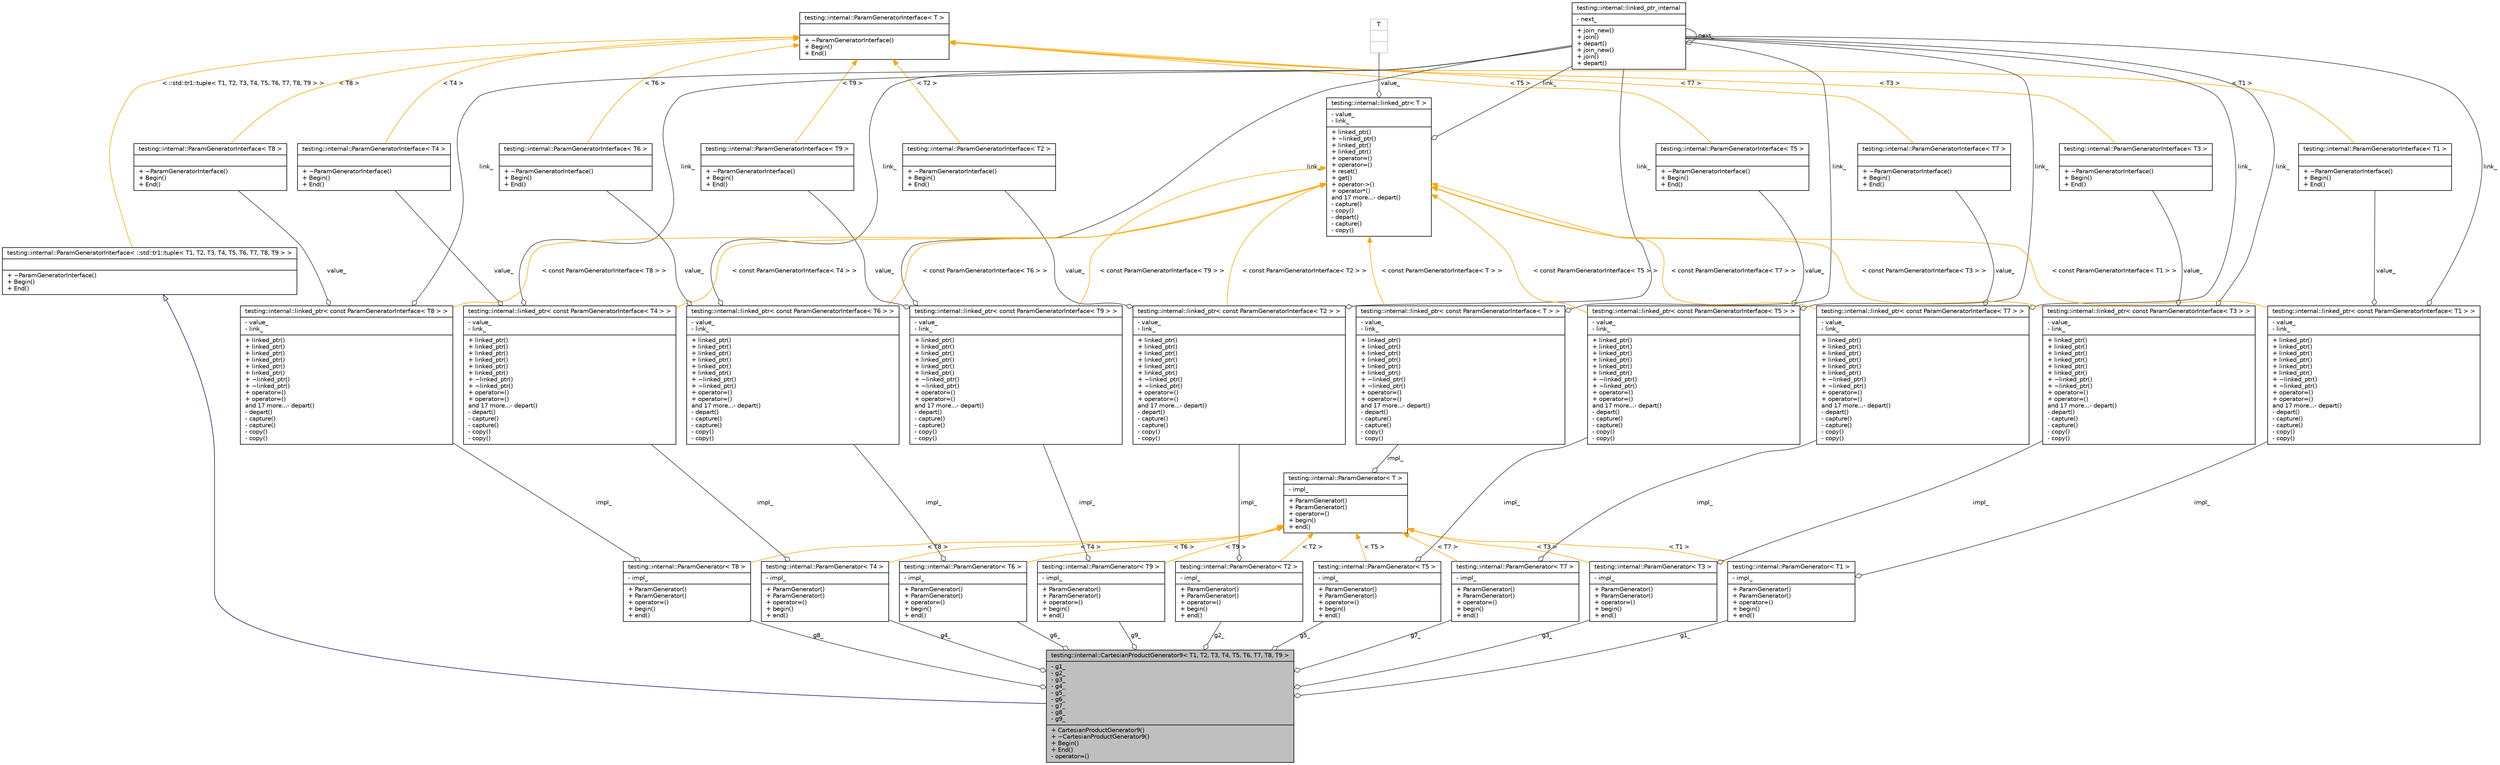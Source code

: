 digraph G
{
  edge [fontname="Helvetica",fontsize="10",labelfontname="Helvetica",labelfontsize="10"];
  node [fontname="Helvetica",fontsize="10",shape=record];
  Node1 [label="{testing::internal::CartesianProductGenerator9\< T1, T2, T3, T4, T5, T6, T7, T8, T9 \>\n|- g1_\l- g2_\l- g3_\l- g4_\l- g5_\l- g6_\l- g7_\l- g8_\l- g9_\l|+ CartesianProductGenerator9()\l+ ~CartesianProductGenerator9()\l+ Begin()\l+ End()\l- operator=()\l}",height=0.2,width=0.4,color="black", fillcolor="grey75", style="filled" fontcolor="black"];
  Node2 -> Node1 [dir="back",color="midnightblue",fontsize="10",style="solid",arrowtail="onormal",fontname="Helvetica"];
  Node2 [label="{testing::internal::ParamGeneratorInterface\< ::std::tr1::tuple\< T1, T2, T3, T4, T5, T6, T7, T8, T9 \> \>\n||+ ~ParamGeneratorInterface()\l+ Begin()\l+ End()\l}",height=0.2,width=0.4,color="black", fillcolor="white", style="filled",URL="$classtesting_1_1internal_1_1ParamGeneratorInterface.html"];
  Node3 -> Node2 [dir="back",color="orange",fontsize="10",style="solid",label=" \< ::std::tr1::tuple\< T1, T2, T3, T4, T5, T6, T7, T8, T9 \> \>" ,fontname="Helvetica"];
  Node3 [label="{testing::internal::ParamGeneratorInterface\< T \>\n||+ ~ParamGeneratorInterface()\l+ Begin()\l+ End()\l}",height=0.2,width=0.4,color="black", fillcolor="white", style="filled",URL="$classtesting_1_1internal_1_1ParamGeneratorInterface.html"];
  Node4 -> Node1 [color="grey25",fontsize="10",style="solid",label=" g2_" ,arrowhead="odiamond",fontname="Helvetica"];
  Node4 [label="{testing::internal::ParamGenerator\< T2 \>\n|- impl_\l|+ ParamGenerator()\l+ ParamGenerator()\l+ operator=()\l+ begin()\l+ end()\l}",height=0.2,width=0.4,color="black", fillcolor="white", style="filled",URL="$classtesting_1_1internal_1_1ParamGenerator.html"];
  Node5 -> Node4 [color="grey25",fontsize="10",style="solid",label=" impl_" ,arrowhead="odiamond",fontname="Helvetica"];
  Node5 [label="{testing::internal::linked_ptr\< const ParamGeneratorInterface\< T2 \> \>\n|- value_\l- link_\l|+ linked_ptr()\l+ linked_ptr()\l+ linked_ptr()\l+ linked_ptr()\l+ linked_ptr()\l+ linked_ptr()\l+ ~linked_ptr()\l+ ~linked_ptr()\l+ operator=()\l+ operator=()\land 17 more...- depart()\l- depart()\l- capture()\l- capture()\l- copy()\l- copy()\l}",height=0.2,width=0.4,color="black", fillcolor="white", style="filled",URL="$classtesting_1_1internal_1_1linked__ptr.html"];
  Node6 -> Node5 [color="grey25",fontsize="10",style="solid",label=" link_" ,arrowhead="odiamond",fontname="Helvetica"];
  Node6 [label="{testing::internal::linked_ptr_internal\n|- next_\l|+ join_new()\l+ join()\l+ depart()\l+ join_new()\l+ join()\l+ depart()\l}",height=0.2,width=0.4,color="black", fillcolor="white", style="filled",URL="$classtesting_1_1internal_1_1linked__ptr__internal.html"];
  Node6 -> Node6 [color="grey25",fontsize="10",style="solid",label=" next_" ,arrowhead="odiamond",fontname="Helvetica"];
  Node7 -> Node5 [color="grey25",fontsize="10",style="solid",label=" value_" ,arrowhead="odiamond",fontname="Helvetica"];
  Node7 [label="{testing::internal::ParamGeneratorInterface\< T2 \>\n||+ ~ParamGeneratorInterface()\l+ Begin()\l+ End()\l}",height=0.2,width=0.4,color="black", fillcolor="white", style="filled",URL="$classtesting_1_1internal_1_1ParamGeneratorInterface.html"];
  Node3 -> Node7 [dir="back",color="orange",fontsize="10",style="solid",label=" \< T2 \>" ,fontname="Helvetica"];
  Node8 -> Node5 [dir="back",color="orange",fontsize="10",style="solid",label=" \< const ParamGeneratorInterface\< T2 \> \>" ,fontname="Helvetica"];
  Node8 [label="{testing::internal::linked_ptr\< T \>\n|- value_\l- link_\l|+ linked_ptr()\l+ ~linked_ptr()\l+ linked_ptr()\l+ linked_ptr()\l+ operator=()\l+ operator=()\l+ reset()\l+ get()\l+ operator-\>()\l+ operator*()\land 17 more...- depart()\l- capture()\l- copy()\l- depart()\l- capture()\l- copy()\l}",height=0.2,width=0.4,color="black", fillcolor="white", style="filled",URL="$classtesting_1_1internal_1_1linked__ptr.html"];
  Node6 -> Node8 [color="grey25",fontsize="10",style="solid",label=" link_" ,arrowhead="odiamond",fontname="Helvetica"];
  Node9 -> Node8 [color="grey25",fontsize="10",style="solid",label=" value_" ,arrowhead="odiamond",fontname="Helvetica"];
  Node9 [label="{T\n||}",height=0.2,width=0.4,color="grey75", fillcolor="white", style="filled"];
  Node10 -> Node4 [dir="back",color="orange",fontsize="10",style="solid",label=" \< T2 \>" ,fontname="Helvetica"];
  Node10 [label="{testing::internal::ParamGenerator\< T \>\n|- impl_\l|+ ParamGenerator()\l+ ParamGenerator()\l+ operator=()\l+ begin()\l+ end()\l}",height=0.2,width=0.4,color="black", fillcolor="white", style="filled",URL="$classtesting_1_1internal_1_1ParamGenerator.html"];
  Node11 -> Node10 [color="grey25",fontsize="10",style="solid",label=" impl_" ,arrowhead="odiamond",fontname="Helvetica"];
  Node11 [label="{testing::internal::linked_ptr\< const ParamGeneratorInterface\< T \> \>\n|- value_\l- link_\l|+ linked_ptr()\l+ linked_ptr()\l+ linked_ptr()\l+ linked_ptr()\l+ linked_ptr()\l+ linked_ptr()\l+ ~linked_ptr()\l+ ~linked_ptr()\l+ operator=()\l+ operator=()\land 17 more...- depart()\l- depart()\l- capture()\l- capture()\l- copy()\l- copy()\l}",height=0.2,width=0.4,color="black", fillcolor="white", style="filled",URL="$classtesting_1_1internal_1_1linked__ptr.html"];
  Node6 -> Node11 [color="grey25",fontsize="10",style="solid",label=" link_" ,arrowhead="odiamond",fontname="Helvetica"];
  Node8 -> Node11 [dir="back",color="orange",fontsize="10",style="solid",label=" \< const ParamGeneratorInterface\< T \> \>" ,fontname="Helvetica"];
  Node12 -> Node1 [color="grey25",fontsize="10",style="solid",label=" g9_" ,arrowhead="odiamond",fontname="Helvetica"];
  Node12 [label="{testing::internal::ParamGenerator\< T9 \>\n|- impl_\l|+ ParamGenerator()\l+ ParamGenerator()\l+ operator=()\l+ begin()\l+ end()\l}",height=0.2,width=0.4,color="black", fillcolor="white", style="filled",URL="$classtesting_1_1internal_1_1ParamGenerator.html"];
  Node13 -> Node12 [color="grey25",fontsize="10",style="solid",label=" impl_" ,arrowhead="odiamond",fontname="Helvetica"];
  Node13 [label="{testing::internal::linked_ptr\< const ParamGeneratorInterface\< T9 \> \>\n|- value_\l- link_\l|+ linked_ptr()\l+ linked_ptr()\l+ linked_ptr()\l+ linked_ptr()\l+ linked_ptr()\l+ linked_ptr()\l+ ~linked_ptr()\l+ ~linked_ptr()\l+ operator=()\l+ operator=()\land 17 more...- depart()\l- depart()\l- capture()\l- capture()\l- copy()\l- copy()\l}",height=0.2,width=0.4,color="black", fillcolor="white", style="filled",URL="$classtesting_1_1internal_1_1linked__ptr.html"];
  Node6 -> Node13 [color="grey25",fontsize="10",style="solid",label=" link_" ,arrowhead="odiamond",fontname="Helvetica"];
  Node14 -> Node13 [color="grey25",fontsize="10",style="solid",label=" value_" ,arrowhead="odiamond",fontname="Helvetica"];
  Node14 [label="{testing::internal::ParamGeneratorInterface\< T9 \>\n||+ ~ParamGeneratorInterface()\l+ Begin()\l+ End()\l}",height=0.2,width=0.4,color="black", fillcolor="white", style="filled",URL="$classtesting_1_1internal_1_1ParamGeneratorInterface.html"];
  Node3 -> Node14 [dir="back",color="orange",fontsize="10",style="solid",label=" \< T9 \>" ,fontname="Helvetica"];
  Node8 -> Node13 [dir="back",color="orange",fontsize="10",style="solid",label=" \< const ParamGeneratorInterface\< T9 \> \>" ,fontname="Helvetica"];
  Node10 -> Node12 [dir="back",color="orange",fontsize="10",style="solid",label=" \< T9 \>" ,fontname="Helvetica"];
  Node15 -> Node1 [color="grey25",fontsize="10",style="solid",label=" g8_" ,arrowhead="odiamond",fontname="Helvetica"];
  Node15 [label="{testing::internal::ParamGenerator\< T8 \>\n|- impl_\l|+ ParamGenerator()\l+ ParamGenerator()\l+ operator=()\l+ begin()\l+ end()\l}",height=0.2,width=0.4,color="black", fillcolor="white", style="filled",URL="$classtesting_1_1internal_1_1ParamGenerator.html"];
  Node16 -> Node15 [color="grey25",fontsize="10",style="solid",label=" impl_" ,arrowhead="odiamond",fontname="Helvetica"];
  Node16 [label="{testing::internal::linked_ptr\< const ParamGeneratorInterface\< T8 \> \>\n|- value_\l- link_\l|+ linked_ptr()\l+ linked_ptr()\l+ linked_ptr()\l+ linked_ptr()\l+ linked_ptr()\l+ linked_ptr()\l+ ~linked_ptr()\l+ ~linked_ptr()\l+ operator=()\l+ operator=()\land 17 more...- depart()\l- depart()\l- capture()\l- capture()\l- copy()\l- copy()\l}",height=0.2,width=0.4,color="black", fillcolor="white", style="filled",URL="$classtesting_1_1internal_1_1linked__ptr.html"];
  Node6 -> Node16 [color="grey25",fontsize="10",style="solid",label=" link_" ,arrowhead="odiamond",fontname="Helvetica"];
  Node17 -> Node16 [color="grey25",fontsize="10",style="solid",label=" value_" ,arrowhead="odiamond",fontname="Helvetica"];
  Node17 [label="{testing::internal::ParamGeneratorInterface\< T8 \>\n||+ ~ParamGeneratorInterface()\l+ Begin()\l+ End()\l}",height=0.2,width=0.4,color="black", fillcolor="white", style="filled",URL="$classtesting_1_1internal_1_1ParamGeneratorInterface.html"];
  Node3 -> Node17 [dir="back",color="orange",fontsize="10",style="solid",label=" \< T8 \>" ,fontname="Helvetica"];
  Node8 -> Node16 [dir="back",color="orange",fontsize="10",style="solid",label=" \< const ParamGeneratorInterface\< T8 \> \>" ,fontname="Helvetica"];
  Node10 -> Node15 [dir="back",color="orange",fontsize="10",style="solid",label=" \< T8 \>" ,fontname="Helvetica"];
  Node18 -> Node1 [color="grey25",fontsize="10",style="solid",label=" g7_" ,arrowhead="odiamond",fontname="Helvetica"];
  Node18 [label="{testing::internal::ParamGenerator\< T7 \>\n|- impl_\l|+ ParamGenerator()\l+ ParamGenerator()\l+ operator=()\l+ begin()\l+ end()\l}",height=0.2,width=0.4,color="black", fillcolor="white", style="filled",URL="$classtesting_1_1internal_1_1ParamGenerator.html"];
  Node19 -> Node18 [color="grey25",fontsize="10",style="solid",label=" impl_" ,arrowhead="odiamond",fontname="Helvetica"];
  Node19 [label="{testing::internal::linked_ptr\< const ParamGeneratorInterface\< T7 \> \>\n|- value_\l- link_\l|+ linked_ptr()\l+ linked_ptr()\l+ linked_ptr()\l+ linked_ptr()\l+ linked_ptr()\l+ linked_ptr()\l+ ~linked_ptr()\l+ ~linked_ptr()\l+ operator=()\l+ operator=()\land 17 more...- depart()\l- depart()\l- capture()\l- capture()\l- copy()\l- copy()\l}",height=0.2,width=0.4,color="black", fillcolor="white", style="filled",URL="$classtesting_1_1internal_1_1linked__ptr.html"];
  Node6 -> Node19 [color="grey25",fontsize="10",style="solid",label=" link_" ,arrowhead="odiamond",fontname="Helvetica"];
  Node20 -> Node19 [color="grey25",fontsize="10",style="solid",label=" value_" ,arrowhead="odiamond",fontname="Helvetica"];
  Node20 [label="{testing::internal::ParamGeneratorInterface\< T7 \>\n||+ ~ParamGeneratorInterface()\l+ Begin()\l+ End()\l}",height=0.2,width=0.4,color="black", fillcolor="white", style="filled",URL="$classtesting_1_1internal_1_1ParamGeneratorInterface.html"];
  Node3 -> Node20 [dir="back",color="orange",fontsize="10",style="solid",label=" \< T7 \>" ,fontname="Helvetica"];
  Node8 -> Node19 [dir="back",color="orange",fontsize="10",style="solid",label=" \< const ParamGeneratorInterface\< T7 \> \>" ,fontname="Helvetica"];
  Node10 -> Node18 [dir="back",color="orange",fontsize="10",style="solid",label=" \< T7 \>" ,fontname="Helvetica"];
  Node21 -> Node1 [color="grey25",fontsize="10",style="solid",label=" g6_" ,arrowhead="odiamond",fontname="Helvetica"];
  Node21 [label="{testing::internal::ParamGenerator\< T6 \>\n|- impl_\l|+ ParamGenerator()\l+ ParamGenerator()\l+ operator=()\l+ begin()\l+ end()\l}",height=0.2,width=0.4,color="black", fillcolor="white", style="filled",URL="$classtesting_1_1internal_1_1ParamGenerator.html"];
  Node22 -> Node21 [color="grey25",fontsize="10",style="solid",label=" impl_" ,arrowhead="odiamond",fontname="Helvetica"];
  Node22 [label="{testing::internal::linked_ptr\< const ParamGeneratorInterface\< T6 \> \>\n|- value_\l- link_\l|+ linked_ptr()\l+ linked_ptr()\l+ linked_ptr()\l+ linked_ptr()\l+ linked_ptr()\l+ linked_ptr()\l+ ~linked_ptr()\l+ ~linked_ptr()\l+ operator=()\l+ operator=()\land 17 more...- depart()\l- depart()\l- capture()\l- capture()\l- copy()\l- copy()\l}",height=0.2,width=0.4,color="black", fillcolor="white", style="filled",URL="$classtesting_1_1internal_1_1linked__ptr.html"];
  Node6 -> Node22 [color="grey25",fontsize="10",style="solid",label=" link_" ,arrowhead="odiamond",fontname="Helvetica"];
  Node23 -> Node22 [color="grey25",fontsize="10",style="solid",label=" value_" ,arrowhead="odiamond",fontname="Helvetica"];
  Node23 [label="{testing::internal::ParamGeneratorInterface\< T6 \>\n||+ ~ParamGeneratorInterface()\l+ Begin()\l+ End()\l}",height=0.2,width=0.4,color="black", fillcolor="white", style="filled",URL="$classtesting_1_1internal_1_1ParamGeneratorInterface.html"];
  Node3 -> Node23 [dir="back",color="orange",fontsize="10",style="solid",label=" \< T6 \>" ,fontname="Helvetica"];
  Node8 -> Node22 [dir="back",color="orange",fontsize="10",style="solid",label=" \< const ParamGeneratorInterface\< T6 \> \>" ,fontname="Helvetica"];
  Node10 -> Node21 [dir="back",color="orange",fontsize="10",style="solid",label=" \< T6 \>" ,fontname="Helvetica"];
  Node24 -> Node1 [color="grey25",fontsize="10",style="solid",label=" g1_" ,arrowhead="odiamond",fontname="Helvetica"];
  Node24 [label="{testing::internal::ParamGenerator\< T1 \>\n|- impl_\l|+ ParamGenerator()\l+ ParamGenerator()\l+ operator=()\l+ begin()\l+ end()\l}",height=0.2,width=0.4,color="black", fillcolor="white", style="filled",URL="$classtesting_1_1internal_1_1ParamGenerator.html"];
  Node25 -> Node24 [color="grey25",fontsize="10",style="solid",label=" impl_" ,arrowhead="odiamond",fontname="Helvetica"];
  Node25 [label="{testing::internal::linked_ptr\< const ParamGeneratorInterface\< T1 \> \>\n|- value_\l- link_\l|+ linked_ptr()\l+ linked_ptr()\l+ linked_ptr()\l+ linked_ptr()\l+ linked_ptr()\l+ linked_ptr()\l+ ~linked_ptr()\l+ ~linked_ptr()\l+ operator=()\l+ operator=()\land 17 more...- depart()\l- depart()\l- capture()\l- capture()\l- copy()\l- copy()\l}",height=0.2,width=0.4,color="black", fillcolor="white", style="filled",URL="$classtesting_1_1internal_1_1linked__ptr.html"];
  Node6 -> Node25 [color="grey25",fontsize="10",style="solid",label=" link_" ,arrowhead="odiamond",fontname="Helvetica"];
  Node26 -> Node25 [color="grey25",fontsize="10",style="solid",label=" value_" ,arrowhead="odiamond",fontname="Helvetica"];
  Node26 [label="{testing::internal::ParamGeneratorInterface\< T1 \>\n||+ ~ParamGeneratorInterface()\l+ Begin()\l+ End()\l}",height=0.2,width=0.4,color="black", fillcolor="white", style="filled",URL="$classtesting_1_1internal_1_1ParamGeneratorInterface.html"];
  Node3 -> Node26 [dir="back",color="orange",fontsize="10",style="solid",label=" \< T1 \>" ,fontname="Helvetica"];
  Node8 -> Node25 [dir="back",color="orange",fontsize="10",style="solid",label=" \< const ParamGeneratorInterface\< T1 \> \>" ,fontname="Helvetica"];
  Node10 -> Node24 [dir="back",color="orange",fontsize="10",style="solid",label=" \< T1 \>" ,fontname="Helvetica"];
  Node27 -> Node1 [color="grey25",fontsize="10",style="solid",label=" g5_" ,arrowhead="odiamond",fontname="Helvetica"];
  Node27 [label="{testing::internal::ParamGenerator\< T5 \>\n|- impl_\l|+ ParamGenerator()\l+ ParamGenerator()\l+ operator=()\l+ begin()\l+ end()\l}",height=0.2,width=0.4,color="black", fillcolor="white", style="filled",URL="$classtesting_1_1internal_1_1ParamGenerator.html"];
  Node28 -> Node27 [color="grey25",fontsize="10",style="solid",label=" impl_" ,arrowhead="odiamond",fontname="Helvetica"];
  Node28 [label="{testing::internal::linked_ptr\< const ParamGeneratorInterface\< T5 \> \>\n|- value_\l- link_\l|+ linked_ptr()\l+ linked_ptr()\l+ linked_ptr()\l+ linked_ptr()\l+ linked_ptr()\l+ linked_ptr()\l+ ~linked_ptr()\l+ ~linked_ptr()\l+ operator=()\l+ operator=()\land 17 more...- depart()\l- depart()\l- capture()\l- capture()\l- copy()\l- copy()\l}",height=0.2,width=0.4,color="black", fillcolor="white", style="filled",URL="$classtesting_1_1internal_1_1linked__ptr.html"];
  Node6 -> Node28 [color="grey25",fontsize="10",style="solid",label=" link_" ,arrowhead="odiamond",fontname="Helvetica"];
  Node29 -> Node28 [color="grey25",fontsize="10",style="solid",label=" value_" ,arrowhead="odiamond",fontname="Helvetica"];
  Node29 [label="{testing::internal::ParamGeneratorInterface\< T5 \>\n||+ ~ParamGeneratorInterface()\l+ Begin()\l+ End()\l}",height=0.2,width=0.4,color="black", fillcolor="white", style="filled",URL="$classtesting_1_1internal_1_1ParamGeneratorInterface.html"];
  Node3 -> Node29 [dir="back",color="orange",fontsize="10",style="solid",label=" \< T5 \>" ,fontname="Helvetica"];
  Node8 -> Node28 [dir="back",color="orange",fontsize="10",style="solid",label=" \< const ParamGeneratorInterface\< T5 \> \>" ,fontname="Helvetica"];
  Node10 -> Node27 [dir="back",color="orange",fontsize="10",style="solid",label=" \< T5 \>" ,fontname="Helvetica"];
  Node30 -> Node1 [color="grey25",fontsize="10",style="solid",label=" g4_" ,arrowhead="odiamond",fontname="Helvetica"];
  Node30 [label="{testing::internal::ParamGenerator\< T4 \>\n|- impl_\l|+ ParamGenerator()\l+ ParamGenerator()\l+ operator=()\l+ begin()\l+ end()\l}",height=0.2,width=0.4,color="black", fillcolor="white", style="filled",URL="$classtesting_1_1internal_1_1ParamGenerator.html"];
  Node31 -> Node30 [color="grey25",fontsize="10",style="solid",label=" impl_" ,arrowhead="odiamond",fontname="Helvetica"];
  Node31 [label="{testing::internal::linked_ptr\< const ParamGeneratorInterface\< T4 \> \>\n|- value_\l- link_\l|+ linked_ptr()\l+ linked_ptr()\l+ linked_ptr()\l+ linked_ptr()\l+ linked_ptr()\l+ linked_ptr()\l+ ~linked_ptr()\l+ ~linked_ptr()\l+ operator=()\l+ operator=()\land 17 more...- depart()\l- depart()\l- capture()\l- capture()\l- copy()\l- copy()\l}",height=0.2,width=0.4,color="black", fillcolor="white", style="filled",URL="$classtesting_1_1internal_1_1linked__ptr.html"];
  Node6 -> Node31 [color="grey25",fontsize="10",style="solid",label=" link_" ,arrowhead="odiamond",fontname="Helvetica"];
  Node32 -> Node31 [color="grey25",fontsize="10",style="solid",label=" value_" ,arrowhead="odiamond",fontname="Helvetica"];
  Node32 [label="{testing::internal::ParamGeneratorInterface\< T4 \>\n||+ ~ParamGeneratorInterface()\l+ Begin()\l+ End()\l}",height=0.2,width=0.4,color="black", fillcolor="white", style="filled",URL="$classtesting_1_1internal_1_1ParamGeneratorInterface.html"];
  Node3 -> Node32 [dir="back",color="orange",fontsize="10",style="solid",label=" \< T4 \>" ,fontname="Helvetica"];
  Node8 -> Node31 [dir="back",color="orange",fontsize="10",style="solid",label=" \< const ParamGeneratorInterface\< T4 \> \>" ,fontname="Helvetica"];
  Node10 -> Node30 [dir="back",color="orange",fontsize="10",style="solid",label=" \< T4 \>" ,fontname="Helvetica"];
  Node33 -> Node1 [color="grey25",fontsize="10",style="solid",label=" g3_" ,arrowhead="odiamond",fontname="Helvetica"];
  Node33 [label="{testing::internal::ParamGenerator\< T3 \>\n|- impl_\l|+ ParamGenerator()\l+ ParamGenerator()\l+ operator=()\l+ begin()\l+ end()\l}",height=0.2,width=0.4,color="black", fillcolor="white", style="filled",URL="$classtesting_1_1internal_1_1ParamGenerator.html"];
  Node34 -> Node33 [color="grey25",fontsize="10",style="solid",label=" impl_" ,arrowhead="odiamond",fontname="Helvetica"];
  Node34 [label="{testing::internal::linked_ptr\< const ParamGeneratorInterface\< T3 \> \>\n|- value_\l- link_\l|+ linked_ptr()\l+ linked_ptr()\l+ linked_ptr()\l+ linked_ptr()\l+ linked_ptr()\l+ linked_ptr()\l+ ~linked_ptr()\l+ ~linked_ptr()\l+ operator=()\l+ operator=()\land 17 more...- depart()\l- depart()\l- capture()\l- capture()\l- copy()\l- copy()\l}",height=0.2,width=0.4,color="black", fillcolor="white", style="filled",URL="$classtesting_1_1internal_1_1linked__ptr.html"];
  Node6 -> Node34 [color="grey25",fontsize="10",style="solid",label=" link_" ,arrowhead="odiamond",fontname="Helvetica"];
  Node35 -> Node34 [color="grey25",fontsize="10",style="solid",label=" value_" ,arrowhead="odiamond",fontname="Helvetica"];
  Node35 [label="{testing::internal::ParamGeneratorInterface\< T3 \>\n||+ ~ParamGeneratorInterface()\l+ Begin()\l+ End()\l}",height=0.2,width=0.4,color="black", fillcolor="white", style="filled",URL="$classtesting_1_1internal_1_1ParamGeneratorInterface.html"];
  Node3 -> Node35 [dir="back",color="orange",fontsize="10",style="solid",label=" \< T3 \>" ,fontname="Helvetica"];
  Node8 -> Node34 [dir="back",color="orange",fontsize="10",style="solid",label=" \< const ParamGeneratorInterface\< T3 \> \>" ,fontname="Helvetica"];
  Node10 -> Node33 [dir="back",color="orange",fontsize="10",style="solid",label=" \< T3 \>" ,fontname="Helvetica"];
}

